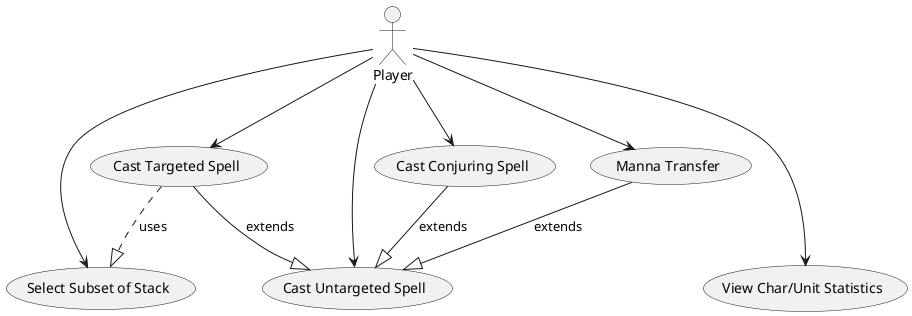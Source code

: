 @startuml
actor Player

Player --->    (Select Subset of Stack)

Player --->    (View Char/Unit Statistics)
Player --> (Cast Untargeted Spell)
Player --> (Cast Targeted Spell)
(Cast Targeted Spell) --|> (Cast Untargeted Spell) :extends
(Cast Targeted Spell) ..|> (Select Subset of Stack) :uses
Player --> (Cast Conjuring Spell)
(Cast Conjuring Spell) --|> (Cast Untargeted Spell) :extends
Player --> (Manna Transfer)
(Manna Transfer) --|> (Cast Untargeted Spell) :extends

@enduml
